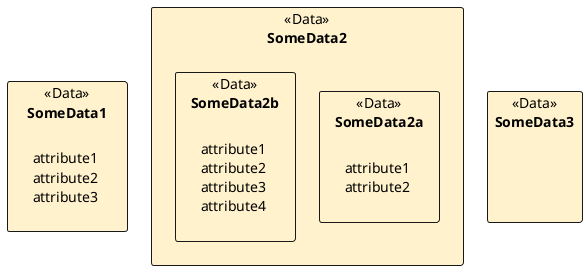 @startuml data model
skinparam rectangle {
    FontStyle normal
}

rectangle "**SomeData1**" <<Data>> as a #fff2cc{
    label "attribute1 \nattribute2 \nattribute3"
}

rectangle "**SomeData2**" <<Data>> as b #fff2cc{
   rectangle "**SomeData2a**" <<Data>> as c #fff2cc{
    label "attribute1 \nattribute2"
   }
   rectangle "**SomeData2b**" <<Data>> as d #fff2cc{
    label "attribute1 \nattribute2 \nattribute3 \nattribute4"
   }
}

rectangle "**SomeData3**" <<Data>> as e #fff2cc{
    label "\n"
}

@enduml